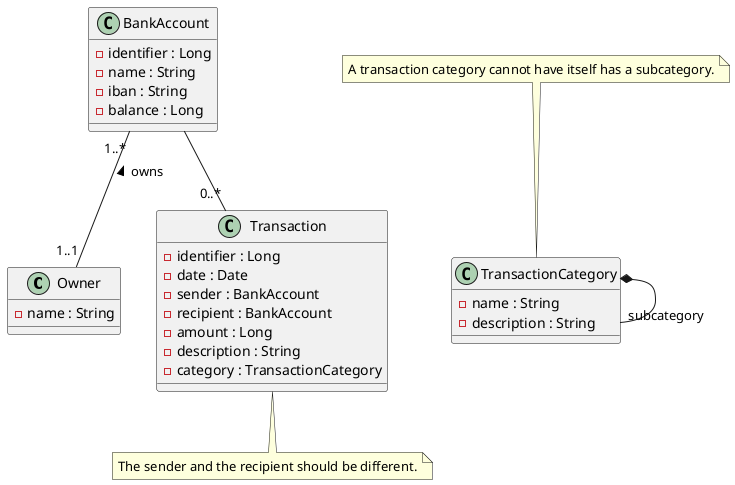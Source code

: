@startuml
class Owner {
    - name : String
}

class BankAccount {
    - identifier : Long
    - name : String
    - iban : String
    - balance : Long
}

class Transaction {
    - identifier : Long
    - date : Date
    - sender : BankAccount
    - recipient : BankAccount
    - amount : Long
    - description : String
    - category : TransactionCategory
}
note bottom: The sender and the recipient should be different.

class TransactionCategory {
    - name : String
    - description : String
}
note top: A transaction category cannot have itself has a subcategory.

TransactionCategory *-- "subcategory" TransactionCategory
BankAccount "1..*" -- "1..1" Owner : < owns
BankAccount -- "0..*" Transaction
@enduml